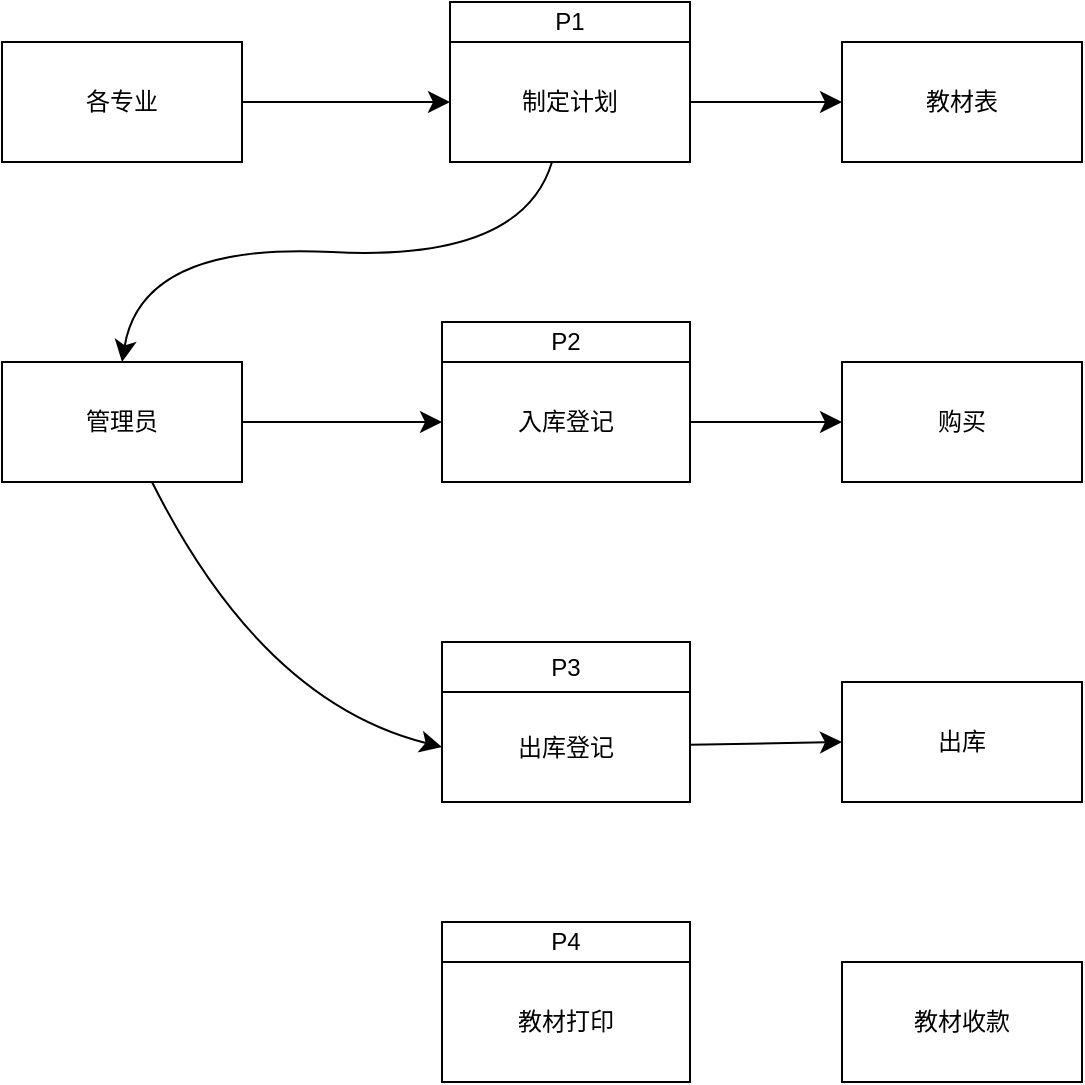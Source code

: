 <mxfile version="24.2.5" type="github">
  <diagram id="C5RBs43oDa-KdzZeNtuy" name="Page-1">
    <mxGraphModel dx="1153" dy="1267" grid="1" gridSize="10" guides="1" tooltips="1" connect="1" arrows="1" fold="1" page="1" pageScale="1" pageWidth="827" pageHeight="1169" math="0" shadow="0">
      <root>
        <mxCell id="WIyWlLk6GJQsqaUBKTNV-0" />
        <mxCell id="WIyWlLk6GJQsqaUBKTNV-1" parent="WIyWlLk6GJQsqaUBKTNV-0" />
        <mxCell id="AeURXPknWW4nim-53yF3-7" style="edgeStyle=none;curved=1;rounded=0;orthogonalLoop=1;jettySize=auto;html=1;entryX=0;entryY=0.5;entryDx=0;entryDy=0;fontSize=12;startSize=8;endSize=8;" parent="WIyWlLk6GJQsqaUBKTNV-1" source="AeURXPknWW4nim-53yF3-0" target="AeURXPknWW4nim-53yF3-2" edge="1">
          <mxGeometry relative="1" as="geometry" />
        </mxCell>
        <mxCell id="AeURXPknWW4nim-53yF3-0" value="各专业" style="whiteSpace=wrap;html=1;" parent="WIyWlLk6GJQsqaUBKTNV-1" vertex="1">
          <mxGeometry x="130" y="260" width="120" height="60" as="geometry" />
        </mxCell>
        <mxCell id="AeURXPknWW4nim-53yF3-1" value="P1" style="rounded=0;whiteSpace=wrap;html=1;" parent="WIyWlLk6GJQsqaUBKTNV-1" vertex="1">
          <mxGeometry x="354" y="240" width="120" height="20" as="geometry" />
        </mxCell>
        <mxCell id="AeURXPknWW4nim-53yF3-6" style="edgeStyle=none;curved=1;rounded=0;orthogonalLoop=1;jettySize=auto;html=1;entryX=0;entryY=0.5;entryDx=0;entryDy=0;fontSize=12;startSize=8;endSize=8;" parent="WIyWlLk6GJQsqaUBKTNV-1" source="AeURXPknWW4nim-53yF3-2" target="AeURXPknWW4nim-53yF3-3" edge="1">
          <mxGeometry relative="1" as="geometry" />
        </mxCell>
        <mxCell id="SZIBFsSKvy4GcnpLk146-0" style="edgeStyle=none;curved=1;rounded=0;orthogonalLoop=1;jettySize=auto;html=1;entryX=0.5;entryY=0;entryDx=0;entryDy=0;fontSize=12;startSize=8;endSize=8;" edge="1" parent="WIyWlLk6GJQsqaUBKTNV-1" source="AeURXPknWW4nim-53yF3-2" target="AeURXPknWW4nim-53yF3-8">
          <mxGeometry relative="1" as="geometry">
            <Array as="points">
              <mxPoint x="390" y="370" />
              <mxPoint x="200" y="360" />
            </Array>
          </mxGeometry>
        </mxCell>
        <mxCell id="AeURXPknWW4nim-53yF3-2" value="制定计划" style="rounded=0;whiteSpace=wrap;html=1;" parent="WIyWlLk6GJQsqaUBKTNV-1" vertex="1">
          <mxGeometry x="354" y="260" width="120" height="60" as="geometry" />
        </mxCell>
        <mxCell id="AeURXPknWW4nim-53yF3-3" value="教材表" style="rounded=0;whiteSpace=wrap;html=1;" parent="WIyWlLk6GJQsqaUBKTNV-1" vertex="1">
          <mxGeometry x="550" y="260" width="120" height="60" as="geometry" />
        </mxCell>
        <mxCell id="SZIBFsSKvy4GcnpLk146-1" style="edgeStyle=none;curved=1;rounded=0;orthogonalLoop=1;jettySize=auto;html=1;entryX=0;entryY=0.5;entryDx=0;entryDy=0;fontSize=12;startSize=8;endSize=8;" edge="1" parent="WIyWlLk6GJQsqaUBKTNV-1" source="AeURXPknWW4nim-53yF3-8" target="AeURXPknWW4nim-53yF3-9">
          <mxGeometry relative="1" as="geometry" />
        </mxCell>
        <mxCell id="SZIBFsSKvy4GcnpLk146-3" style="edgeStyle=none;curved=1;rounded=0;orthogonalLoop=1;jettySize=auto;html=1;entryX=0;entryY=0.5;entryDx=0;entryDy=0;fontSize=12;startSize=8;endSize=8;" edge="1" parent="WIyWlLk6GJQsqaUBKTNV-1" source="AeURXPknWW4nim-53yF3-8" target="AeURXPknWW4nim-53yF3-12">
          <mxGeometry relative="1" as="geometry">
            <Array as="points">
              <mxPoint x="260" y="590" />
            </Array>
          </mxGeometry>
        </mxCell>
        <mxCell id="AeURXPknWW4nim-53yF3-8" value="管理员" style="rounded=0;whiteSpace=wrap;html=1;" parent="WIyWlLk6GJQsqaUBKTNV-1" vertex="1">
          <mxGeometry x="130" y="420" width="120" height="60" as="geometry" />
        </mxCell>
        <mxCell id="SZIBFsSKvy4GcnpLk146-2" style="edgeStyle=none;curved=1;rounded=0;orthogonalLoop=1;jettySize=auto;html=1;entryX=0;entryY=0.5;entryDx=0;entryDy=0;fontSize=12;startSize=8;endSize=8;" edge="1" parent="WIyWlLk6GJQsqaUBKTNV-1" source="AeURXPknWW4nim-53yF3-9" target="AeURXPknWW4nim-53yF3-11">
          <mxGeometry relative="1" as="geometry" />
        </mxCell>
        <mxCell id="AeURXPknWW4nim-53yF3-9" value="入库登记" style="rounded=0;whiteSpace=wrap;html=1;" parent="WIyWlLk6GJQsqaUBKTNV-1" vertex="1">
          <mxGeometry x="350" y="420" width="124" height="60" as="geometry" />
        </mxCell>
        <mxCell id="AeURXPknWW4nim-53yF3-10" value="P2" style="rounded=0;whiteSpace=wrap;html=1;" parent="WIyWlLk6GJQsqaUBKTNV-1" vertex="1">
          <mxGeometry x="350" y="400" width="124" height="20" as="geometry" />
        </mxCell>
        <mxCell id="AeURXPknWW4nim-53yF3-11" value="购买" style="rounded=0;whiteSpace=wrap;html=1;" parent="WIyWlLk6GJQsqaUBKTNV-1" vertex="1">
          <mxGeometry x="550" y="420" width="120" height="60" as="geometry" />
        </mxCell>
        <mxCell id="SZIBFsSKvy4GcnpLk146-4" style="edgeStyle=none;curved=1;rounded=0;orthogonalLoop=1;jettySize=auto;html=1;entryX=0;entryY=0.5;entryDx=0;entryDy=0;fontSize=12;startSize=8;endSize=8;" edge="1" parent="WIyWlLk6GJQsqaUBKTNV-1" source="AeURXPknWW4nim-53yF3-12" target="AeURXPknWW4nim-53yF3-14">
          <mxGeometry relative="1" as="geometry" />
        </mxCell>
        <mxCell id="AeURXPknWW4nim-53yF3-12" value="出库登记" style="rounded=0;whiteSpace=wrap;html=1;" parent="WIyWlLk6GJQsqaUBKTNV-1" vertex="1">
          <mxGeometry x="350" y="585" width="124" height="55" as="geometry" />
        </mxCell>
        <mxCell id="AeURXPknWW4nim-53yF3-13" value="P3" style="rounded=0;whiteSpace=wrap;html=1;" parent="WIyWlLk6GJQsqaUBKTNV-1" vertex="1">
          <mxGeometry x="350" y="560" width="124" height="25" as="geometry" />
        </mxCell>
        <mxCell id="AeURXPknWW4nim-53yF3-14" value="出库" style="rounded=0;whiteSpace=wrap;html=1;" parent="WIyWlLk6GJQsqaUBKTNV-1" vertex="1">
          <mxGeometry x="550" y="580" width="120" height="60" as="geometry" />
        </mxCell>
        <mxCell id="AeURXPknWW4nim-53yF3-15" value="教材打印" style="rounded=0;whiteSpace=wrap;html=1;" parent="WIyWlLk6GJQsqaUBKTNV-1" vertex="1">
          <mxGeometry x="350" y="720" width="124" height="60" as="geometry" />
        </mxCell>
        <mxCell id="AeURXPknWW4nim-53yF3-16" value="P4" style="rounded=0;whiteSpace=wrap;html=1;" parent="WIyWlLk6GJQsqaUBKTNV-1" vertex="1">
          <mxGeometry x="350" y="700" width="124" height="20" as="geometry" />
        </mxCell>
        <mxCell id="AeURXPknWW4nim-53yF3-17" value="教材收款" style="rounded=0;whiteSpace=wrap;html=1;" parent="WIyWlLk6GJQsqaUBKTNV-1" vertex="1">
          <mxGeometry x="550" y="720" width="120" height="60" as="geometry" />
        </mxCell>
      </root>
    </mxGraphModel>
  </diagram>
</mxfile>
